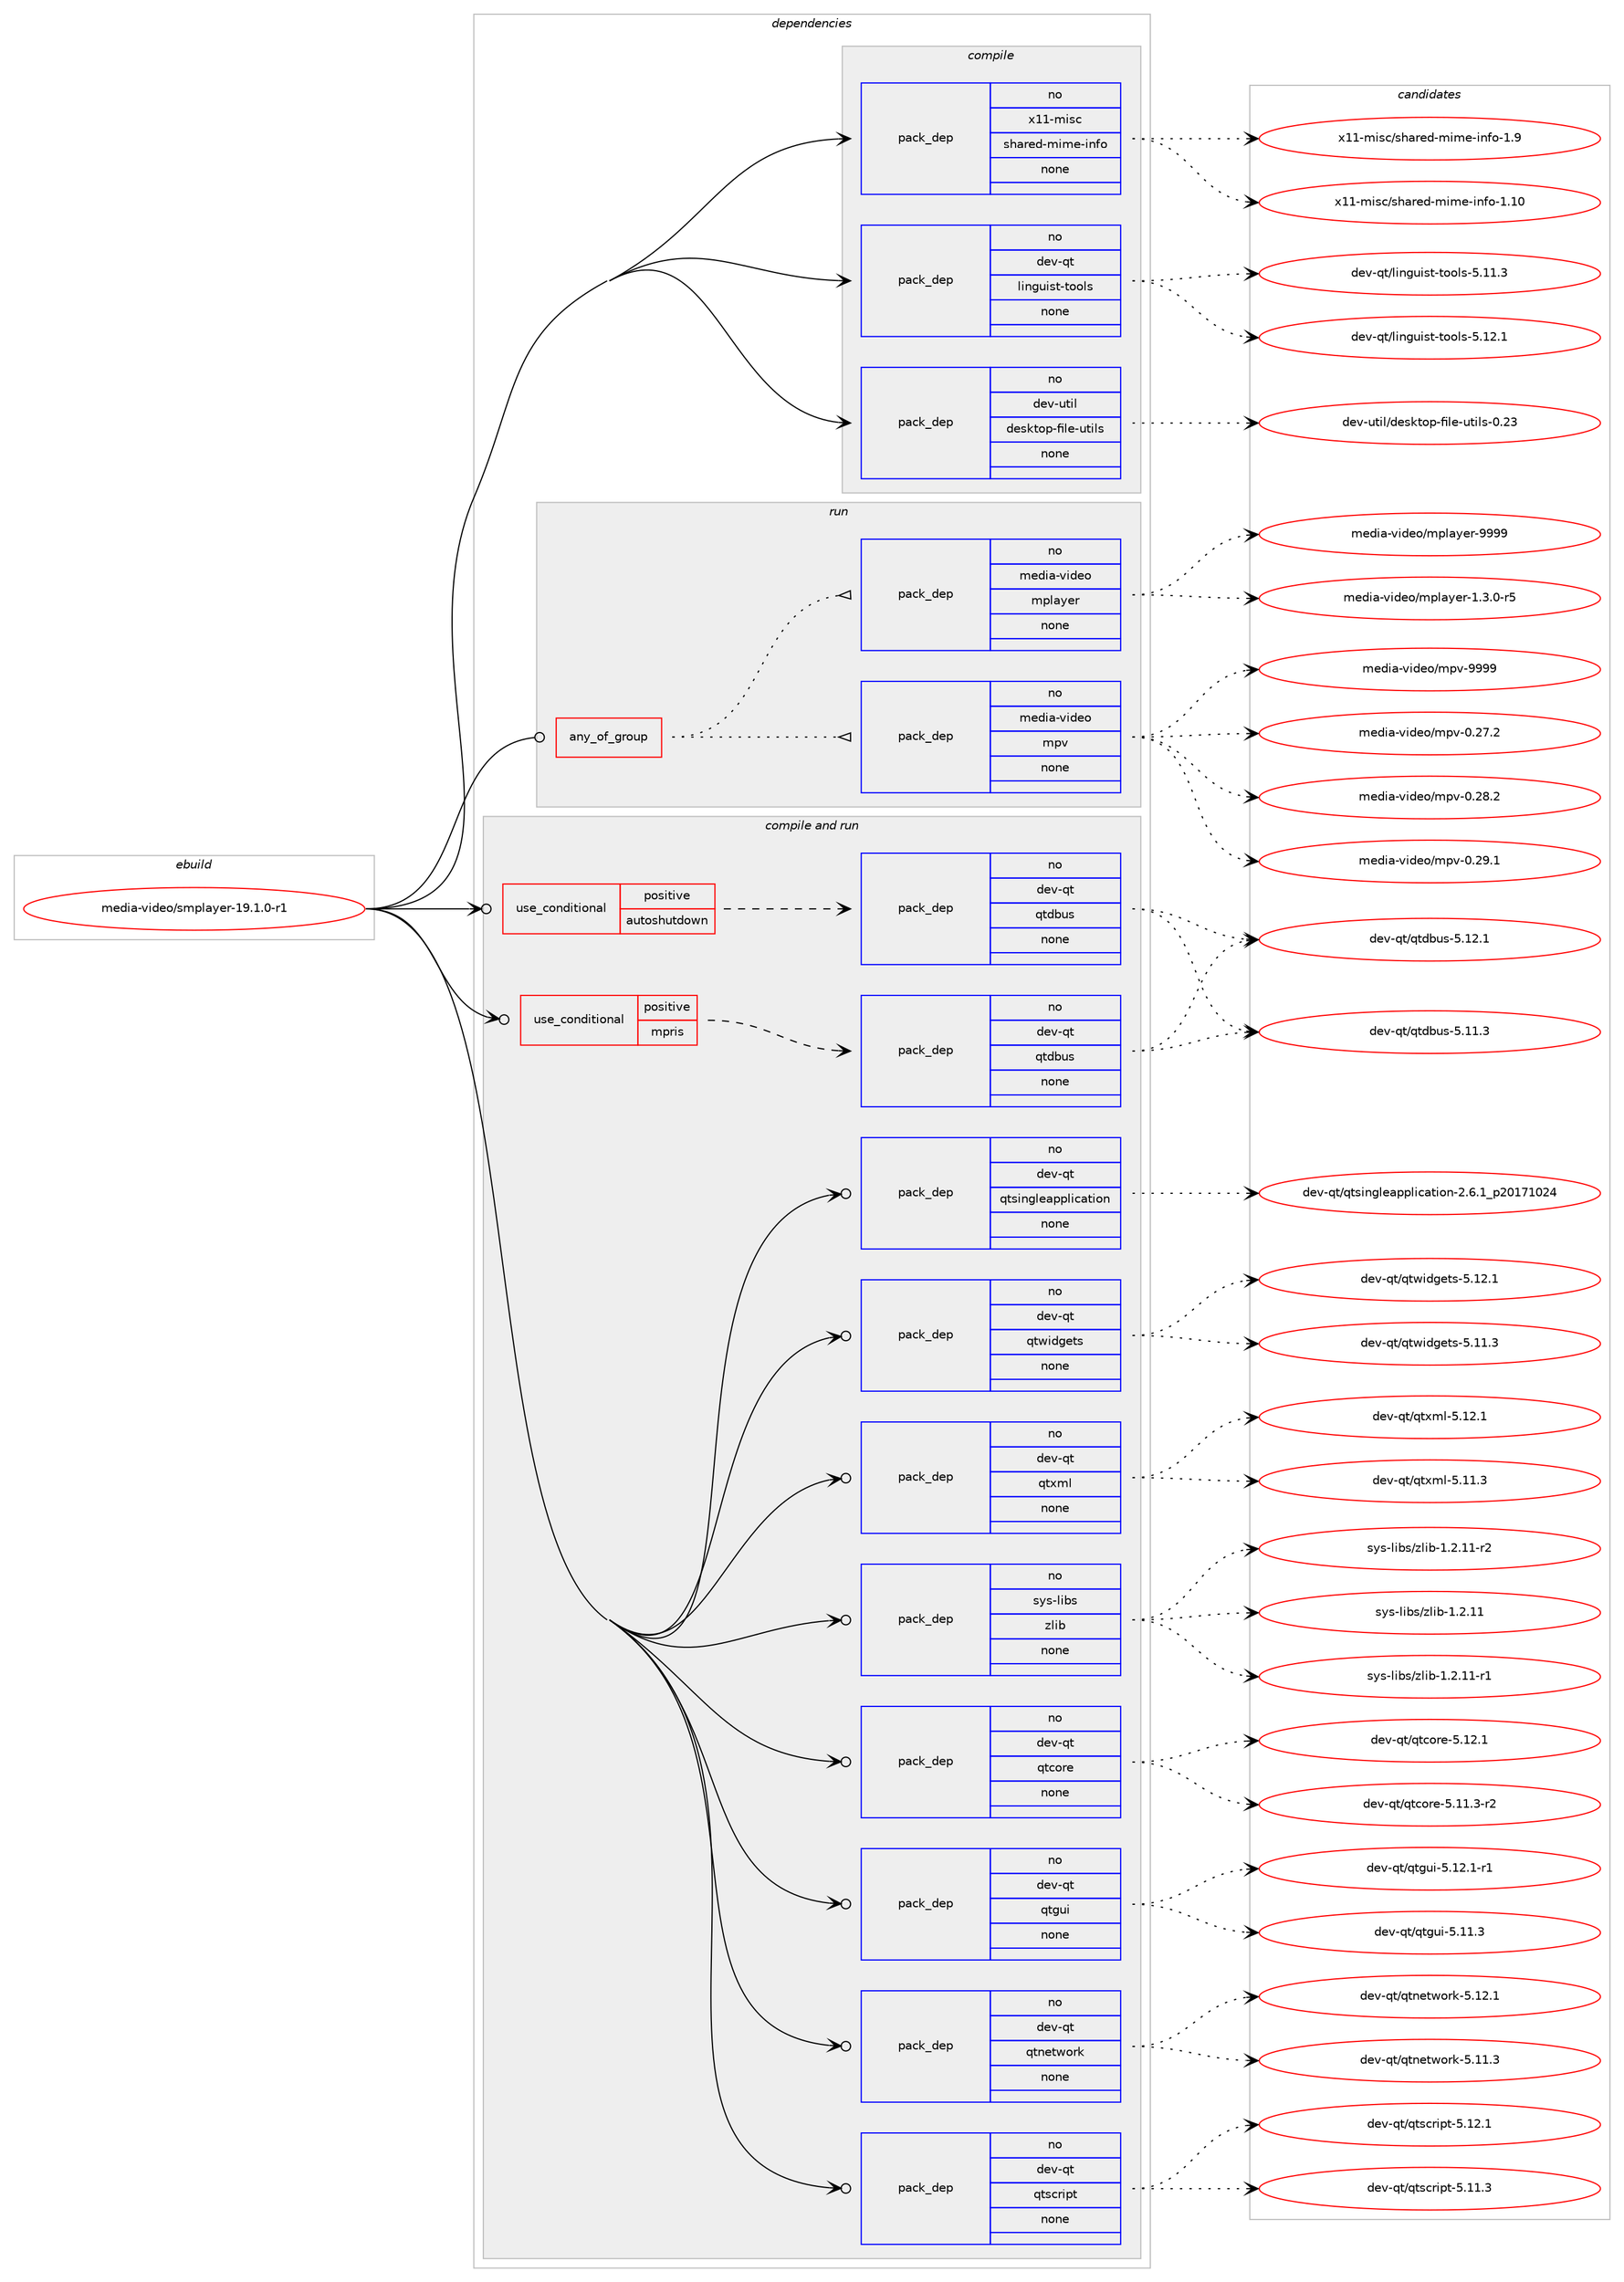 digraph prolog {

# *************
# Graph options
# *************

newrank=true;
concentrate=true;
compound=true;
graph [rankdir=LR,fontname=Helvetica,fontsize=10,ranksep=1.5];#, ranksep=2.5, nodesep=0.2];
edge  [arrowhead=vee];
node  [fontname=Helvetica,fontsize=10];

# **********
# The ebuild
# **********

subgraph cluster_leftcol {
color=gray;
rank=same;
label=<<i>ebuild</i>>;
id [label="media-video/smplayer-19.1.0-r1", color=red, width=4, href="../media-video/smplayer-19.1.0-r1.svg"];
}

# ****************
# The dependencies
# ****************

subgraph cluster_midcol {
color=gray;
label=<<i>dependencies</i>>;
subgraph cluster_compile {
fillcolor="#eeeeee";
style=filled;
label=<<i>compile</i>>;
subgraph pack1172665 {
dependency1640155 [label=<<TABLE BORDER="0" CELLBORDER="1" CELLSPACING="0" CELLPADDING="4" WIDTH="220"><TR><TD ROWSPAN="6" CELLPADDING="30">pack_dep</TD></TR><TR><TD WIDTH="110">no</TD></TR><TR><TD>dev-qt</TD></TR><TR><TD>linguist-tools</TD></TR><TR><TD>none</TD></TR><TR><TD></TD></TR></TABLE>>, shape=none, color=blue];
}
id:e -> dependency1640155:w [weight=20,style="solid",arrowhead="vee"];
subgraph pack1172666 {
dependency1640156 [label=<<TABLE BORDER="0" CELLBORDER="1" CELLSPACING="0" CELLPADDING="4" WIDTH="220"><TR><TD ROWSPAN="6" CELLPADDING="30">pack_dep</TD></TR><TR><TD WIDTH="110">no</TD></TR><TR><TD>dev-util</TD></TR><TR><TD>desktop-file-utils</TD></TR><TR><TD>none</TD></TR><TR><TD></TD></TR></TABLE>>, shape=none, color=blue];
}
id:e -> dependency1640156:w [weight=20,style="solid",arrowhead="vee"];
subgraph pack1172667 {
dependency1640157 [label=<<TABLE BORDER="0" CELLBORDER="1" CELLSPACING="0" CELLPADDING="4" WIDTH="220"><TR><TD ROWSPAN="6" CELLPADDING="30">pack_dep</TD></TR><TR><TD WIDTH="110">no</TD></TR><TR><TD>x11-misc</TD></TR><TR><TD>shared-mime-info</TD></TR><TR><TD>none</TD></TR><TR><TD></TD></TR></TABLE>>, shape=none, color=blue];
}
id:e -> dependency1640157:w [weight=20,style="solid",arrowhead="vee"];
}
subgraph cluster_compileandrun {
fillcolor="#eeeeee";
style=filled;
label=<<i>compile and run</i>>;
subgraph cond441011 {
dependency1640158 [label=<<TABLE BORDER="0" CELLBORDER="1" CELLSPACING="0" CELLPADDING="4"><TR><TD ROWSPAN="3" CELLPADDING="10">use_conditional</TD></TR><TR><TD>positive</TD></TR><TR><TD>autoshutdown</TD></TR></TABLE>>, shape=none, color=red];
subgraph pack1172668 {
dependency1640159 [label=<<TABLE BORDER="0" CELLBORDER="1" CELLSPACING="0" CELLPADDING="4" WIDTH="220"><TR><TD ROWSPAN="6" CELLPADDING="30">pack_dep</TD></TR><TR><TD WIDTH="110">no</TD></TR><TR><TD>dev-qt</TD></TR><TR><TD>qtdbus</TD></TR><TR><TD>none</TD></TR><TR><TD></TD></TR></TABLE>>, shape=none, color=blue];
}
dependency1640158:e -> dependency1640159:w [weight=20,style="dashed",arrowhead="vee"];
}
id:e -> dependency1640158:w [weight=20,style="solid",arrowhead="odotvee"];
subgraph cond441012 {
dependency1640160 [label=<<TABLE BORDER="0" CELLBORDER="1" CELLSPACING="0" CELLPADDING="4"><TR><TD ROWSPAN="3" CELLPADDING="10">use_conditional</TD></TR><TR><TD>positive</TD></TR><TR><TD>mpris</TD></TR></TABLE>>, shape=none, color=red];
subgraph pack1172669 {
dependency1640161 [label=<<TABLE BORDER="0" CELLBORDER="1" CELLSPACING="0" CELLPADDING="4" WIDTH="220"><TR><TD ROWSPAN="6" CELLPADDING="30">pack_dep</TD></TR><TR><TD WIDTH="110">no</TD></TR><TR><TD>dev-qt</TD></TR><TR><TD>qtdbus</TD></TR><TR><TD>none</TD></TR><TR><TD></TD></TR></TABLE>>, shape=none, color=blue];
}
dependency1640160:e -> dependency1640161:w [weight=20,style="dashed",arrowhead="vee"];
}
id:e -> dependency1640160:w [weight=20,style="solid",arrowhead="odotvee"];
subgraph pack1172670 {
dependency1640162 [label=<<TABLE BORDER="0" CELLBORDER="1" CELLSPACING="0" CELLPADDING="4" WIDTH="220"><TR><TD ROWSPAN="6" CELLPADDING="30">pack_dep</TD></TR><TR><TD WIDTH="110">no</TD></TR><TR><TD>dev-qt</TD></TR><TR><TD>qtcore</TD></TR><TR><TD>none</TD></TR><TR><TD></TD></TR></TABLE>>, shape=none, color=blue];
}
id:e -> dependency1640162:w [weight=20,style="solid",arrowhead="odotvee"];
subgraph pack1172671 {
dependency1640163 [label=<<TABLE BORDER="0" CELLBORDER="1" CELLSPACING="0" CELLPADDING="4" WIDTH="220"><TR><TD ROWSPAN="6" CELLPADDING="30">pack_dep</TD></TR><TR><TD WIDTH="110">no</TD></TR><TR><TD>dev-qt</TD></TR><TR><TD>qtgui</TD></TR><TR><TD>none</TD></TR><TR><TD></TD></TR></TABLE>>, shape=none, color=blue];
}
id:e -> dependency1640163:w [weight=20,style="solid",arrowhead="odotvee"];
subgraph pack1172672 {
dependency1640164 [label=<<TABLE BORDER="0" CELLBORDER="1" CELLSPACING="0" CELLPADDING="4" WIDTH="220"><TR><TD ROWSPAN="6" CELLPADDING="30">pack_dep</TD></TR><TR><TD WIDTH="110">no</TD></TR><TR><TD>dev-qt</TD></TR><TR><TD>qtnetwork</TD></TR><TR><TD>none</TD></TR><TR><TD></TD></TR></TABLE>>, shape=none, color=blue];
}
id:e -> dependency1640164:w [weight=20,style="solid",arrowhead="odotvee"];
subgraph pack1172673 {
dependency1640165 [label=<<TABLE BORDER="0" CELLBORDER="1" CELLSPACING="0" CELLPADDING="4" WIDTH="220"><TR><TD ROWSPAN="6" CELLPADDING="30">pack_dep</TD></TR><TR><TD WIDTH="110">no</TD></TR><TR><TD>dev-qt</TD></TR><TR><TD>qtscript</TD></TR><TR><TD>none</TD></TR><TR><TD></TD></TR></TABLE>>, shape=none, color=blue];
}
id:e -> dependency1640165:w [weight=20,style="solid",arrowhead="odotvee"];
subgraph pack1172674 {
dependency1640166 [label=<<TABLE BORDER="0" CELLBORDER="1" CELLSPACING="0" CELLPADDING="4" WIDTH="220"><TR><TD ROWSPAN="6" CELLPADDING="30">pack_dep</TD></TR><TR><TD WIDTH="110">no</TD></TR><TR><TD>dev-qt</TD></TR><TR><TD>qtsingleapplication</TD></TR><TR><TD>none</TD></TR><TR><TD></TD></TR></TABLE>>, shape=none, color=blue];
}
id:e -> dependency1640166:w [weight=20,style="solid",arrowhead="odotvee"];
subgraph pack1172675 {
dependency1640167 [label=<<TABLE BORDER="0" CELLBORDER="1" CELLSPACING="0" CELLPADDING="4" WIDTH="220"><TR><TD ROWSPAN="6" CELLPADDING="30">pack_dep</TD></TR><TR><TD WIDTH="110">no</TD></TR><TR><TD>dev-qt</TD></TR><TR><TD>qtwidgets</TD></TR><TR><TD>none</TD></TR><TR><TD></TD></TR></TABLE>>, shape=none, color=blue];
}
id:e -> dependency1640167:w [weight=20,style="solid",arrowhead="odotvee"];
subgraph pack1172676 {
dependency1640168 [label=<<TABLE BORDER="0" CELLBORDER="1" CELLSPACING="0" CELLPADDING="4" WIDTH="220"><TR><TD ROWSPAN="6" CELLPADDING="30">pack_dep</TD></TR><TR><TD WIDTH="110">no</TD></TR><TR><TD>dev-qt</TD></TR><TR><TD>qtxml</TD></TR><TR><TD>none</TD></TR><TR><TD></TD></TR></TABLE>>, shape=none, color=blue];
}
id:e -> dependency1640168:w [weight=20,style="solid",arrowhead="odotvee"];
subgraph pack1172677 {
dependency1640169 [label=<<TABLE BORDER="0" CELLBORDER="1" CELLSPACING="0" CELLPADDING="4" WIDTH="220"><TR><TD ROWSPAN="6" CELLPADDING="30">pack_dep</TD></TR><TR><TD WIDTH="110">no</TD></TR><TR><TD>sys-libs</TD></TR><TR><TD>zlib</TD></TR><TR><TD>none</TD></TR><TR><TD></TD></TR></TABLE>>, shape=none, color=blue];
}
id:e -> dependency1640169:w [weight=20,style="solid",arrowhead="odotvee"];
}
subgraph cluster_run {
fillcolor="#eeeeee";
style=filled;
label=<<i>run</i>>;
subgraph any25705 {
dependency1640170 [label=<<TABLE BORDER="0" CELLBORDER="1" CELLSPACING="0" CELLPADDING="4"><TR><TD CELLPADDING="10">any_of_group</TD></TR></TABLE>>, shape=none, color=red];subgraph pack1172678 {
dependency1640171 [label=<<TABLE BORDER="0" CELLBORDER="1" CELLSPACING="0" CELLPADDING="4" WIDTH="220"><TR><TD ROWSPAN="6" CELLPADDING="30">pack_dep</TD></TR><TR><TD WIDTH="110">no</TD></TR><TR><TD>media-video</TD></TR><TR><TD>mpv</TD></TR><TR><TD>none</TD></TR><TR><TD></TD></TR></TABLE>>, shape=none, color=blue];
}
dependency1640170:e -> dependency1640171:w [weight=20,style="dotted",arrowhead="oinv"];
subgraph pack1172679 {
dependency1640172 [label=<<TABLE BORDER="0" CELLBORDER="1" CELLSPACING="0" CELLPADDING="4" WIDTH="220"><TR><TD ROWSPAN="6" CELLPADDING="30">pack_dep</TD></TR><TR><TD WIDTH="110">no</TD></TR><TR><TD>media-video</TD></TR><TR><TD>mplayer</TD></TR><TR><TD>none</TD></TR><TR><TD></TD></TR></TABLE>>, shape=none, color=blue];
}
dependency1640170:e -> dependency1640172:w [weight=20,style="dotted",arrowhead="oinv"];
}
id:e -> dependency1640170:w [weight=20,style="solid",arrowhead="odot"];
}
}

# **************
# The candidates
# **************

subgraph cluster_choices {
rank=same;
color=gray;
label=<<i>candidates</i>>;

subgraph choice1172665 {
color=black;
nodesep=1;
choice10010111845113116471081051101031171051151164511611111110811545534649494651 [label="dev-qt/linguist-tools-5.11.3", color=red, width=4,href="../dev-qt/linguist-tools-5.11.3.svg"];
choice10010111845113116471081051101031171051151164511611111110811545534649504649 [label="dev-qt/linguist-tools-5.12.1", color=red, width=4,href="../dev-qt/linguist-tools-5.12.1.svg"];
dependency1640155:e -> choice10010111845113116471081051101031171051151164511611111110811545534649494651:w [style=dotted,weight="100"];
dependency1640155:e -> choice10010111845113116471081051101031171051151164511611111110811545534649504649:w [style=dotted,weight="100"];
}
subgraph choice1172666 {
color=black;
nodesep=1;
choice100101118451171161051084710010111510711611111245102105108101451171161051081154548465051 [label="dev-util/desktop-file-utils-0.23", color=red, width=4,href="../dev-util/desktop-file-utils-0.23.svg"];
dependency1640156:e -> choice100101118451171161051084710010111510711611111245102105108101451171161051081154548465051:w [style=dotted,weight="100"];
}
subgraph choice1172667 {
color=black;
nodesep=1;
choice12049494510910511599471151049711410110045109105109101451051101021114549464948 [label="x11-misc/shared-mime-info-1.10", color=red, width=4,href="../x11-misc/shared-mime-info-1.10.svg"];
choice120494945109105115994711510497114101100451091051091014510511010211145494657 [label="x11-misc/shared-mime-info-1.9", color=red, width=4,href="../x11-misc/shared-mime-info-1.9.svg"];
dependency1640157:e -> choice12049494510910511599471151049711410110045109105109101451051101021114549464948:w [style=dotted,weight="100"];
dependency1640157:e -> choice120494945109105115994711510497114101100451091051091014510511010211145494657:w [style=dotted,weight="100"];
}
subgraph choice1172668 {
color=black;
nodesep=1;
choice10010111845113116471131161009811711545534649494651 [label="dev-qt/qtdbus-5.11.3", color=red, width=4,href="../dev-qt/qtdbus-5.11.3.svg"];
choice10010111845113116471131161009811711545534649504649 [label="dev-qt/qtdbus-5.12.1", color=red, width=4,href="../dev-qt/qtdbus-5.12.1.svg"];
dependency1640159:e -> choice10010111845113116471131161009811711545534649494651:w [style=dotted,weight="100"];
dependency1640159:e -> choice10010111845113116471131161009811711545534649504649:w [style=dotted,weight="100"];
}
subgraph choice1172669 {
color=black;
nodesep=1;
choice10010111845113116471131161009811711545534649494651 [label="dev-qt/qtdbus-5.11.3", color=red, width=4,href="../dev-qt/qtdbus-5.11.3.svg"];
choice10010111845113116471131161009811711545534649504649 [label="dev-qt/qtdbus-5.12.1", color=red, width=4,href="../dev-qt/qtdbus-5.12.1.svg"];
dependency1640161:e -> choice10010111845113116471131161009811711545534649494651:w [style=dotted,weight="100"];
dependency1640161:e -> choice10010111845113116471131161009811711545534649504649:w [style=dotted,weight="100"];
}
subgraph choice1172670 {
color=black;
nodesep=1;
choice100101118451131164711311699111114101455346494946514511450 [label="dev-qt/qtcore-5.11.3-r2", color=red, width=4,href="../dev-qt/qtcore-5.11.3-r2.svg"];
choice10010111845113116471131169911111410145534649504649 [label="dev-qt/qtcore-5.12.1", color=red, width=4,href="../dev-qt/qtcore-5.12.1.svg"];
dependency1640162:e -> choice100101118451131164711311699111114101455346494946514511450:w [style=dotted,weight="100"];
dependency1640162:e -> choice10010111845113116471131169911111410145534649504649:w [style=dotted,weight="100"];
}
subgraph choice1172671 {
color=black;
nodesep=1;
choice100101118451131164711311610311710545534649494651 [label="dev-qt/qtgui-5.11.3", color=red, width=4,href="../dev-qt/qtgui-5.11.3.svg"];
choice1001011184511311647113116103117105455346495046494511449 [label="dev-qt/qtgui-5.12.1-r1", color=red, width=4,href="../dev-qt/qtgui-5.12.1-r1.svg"];
dependency1640163:e -> choice100101118451131164711311610311710545534649494651:w [style=dotted,weight="100"];
dependency1640163:e -> choice1001011184511311647113116103117105455346495046494511449:w [style=dotted,weight="100"];
}
subgraph choice1172672 {
color=black;
nodesep=1;
choice100101118451131164711311611010111611911111410745534649494651 [label="dev-qt/qtnetwork-5.11.3", color=red, width=4,href="../dev-qt/qtnetwork-5.11.3.svg"];
choice100101118451131164711311611010111611911111410745534649504649 [label="dev-qt/qtnetwork-5.12.1", color=red, width=4,href="../dev-qt/qtnetwork-5.12.1.svg"];
dependency1640164:e -> choice100101118451131164711311611010111611911111410745534649494651:w [style=dotted,weight="100"];
dependency1640164:e -> choice100101118451131164711311611010111611911111410745534649504649:w [style=dotted,weight="100"];
}
subgraph choice1172673 {
color=black;
nodesep=1;
choice10010111845113116471131161159911410511211645534649494651 [label="dev-qt/qtscript-5.11.3", color=red, width=4,href="../dev-qt/qtscript-5.11.3.svg"];
choice10010111845113116471131161159911410511211645534649504649 [label="dev-qt/qtscript-5.12.1", color=red, width=4,href="../dev-qt/qtscript-5.12.1.svg"];
dependency1640165:e -> choice10010111845113116471131161159911410511211645534649494651:w [style=dotted,weight="100"];
dependency1640165:e -> choice10010111845113116471131161159911410511211645534649504649:w [style=dotted,weight="100"];
}
subgraph choice1172674 {
color=black;
nodesep=1;
choice1001011184511311647113116115105110103108101971121121081059997116105111110455046544649951125048495549485052 [label="dev-qt/qtsingleapplication-2.6.1_p20171024", color=red, width=4,href="../dev-qt/qtsingleapplication-2.6.1_p20171024.svg"];
dependency1640166:e -> choice1001011184511311647113116115105110103108101971121121081059997116105111110455046544649951125048495549485052:w [style=dotted,weight="100"];
}
subgraph choice1172675 {
color=black;
nodesep=1;
choice100101118451131164711311611910510010310111611545534649494651 [label="dev-qt/qtwidgets-5.11.3", color=red, width=4,href="../dev-qt/qtwidgets-5.11.3.svg"];
choice100101118451131164711311611910510010310111611545534649504649 [label="dev-qt/qtwidgets-5.12.1", color=red, width=4,href="../dev-qt/qtwidgets-5.12.1.svg"];
dependency1640167:e -> choice100101118451131164711311611910510010310111611545534649494651:w [style=dotted,weight="100"];
dependency1640167:e -> choice100101118451131164711311611910510010310111611545534649504649:w [style=dotted,weight="100"];
}
subgraph choice1172676 {
color=black;
nodesep=1;
choice100101118451131164711311612010910845534649494651 [label="dev-qt/qtxml-5.11.3", color=red, width=4,href="../dev-qt/qtxml-5.11.3.svg"];
choice100101118451131164711311612010910845534649504649 [label="dev-qt/qtxml-5.12.1", color=red, width=4,href="../dev-qt/qtxml-5.12.1.svg"];
dependency1640168:e -> choice100101118451131164711311612010910845534649494651:w [style=dotted,weight="100"];
dependency1640168:e -> choice100101118451131164711311612010910845534649504649:w [style=dotted,weight="100"];
}
subgraph choice1172677 {
color=black;
nodesep=1;
choice1151211154510810598115471221081059845494650464949 [label="sys-libs/zlib-1.2.11", color=red, width=4,href="../sys-libs/zlib-1.2.11.svg"];
choice11512111545108105981154712210810598454946504649494511449 [label="sys-libs/zlib-1.2.11-r1", color=red, width=4,href="../sys-libs/zlib-1.2.11-r1.svg"];
choice11512111545108105981154712210810598454946504649494511450 [label="sys-libs/zlib-1.2.11-r2", color=red, width=4,href="../sys-libs/zlib-1.2.11-r2.svg"];
dependency1640169:e -> choice1151211154510810598115471221081059845494650464949:w [style=dotted,weight="100"];
dependency1640169:e -> choice11512111545108105981154712210810598454946504649494511449:w [style=dotted,weight="100"];
dependency1640169:e -> choice11512111545108105981154712210810598454946504649494511450:w [style=dotted,weight="100"];
}
subgraph choice1172678 {
color=black;
nodesep=1;
choice10910110010597451181051001011114710911211845484650554650 [label="media-video/mpv-0.27.2", color=red, width=4,href="../media-video/mpv-0.27.2.svg"];
choice10910110010597451181051001011114710911211845484650564650 [label="media-video/mpv-0.28.2", color=red, width=4,href="../media-video/mpv-0.28.2.svg"];
choice10910110010597451181051001011114710911211845484650574649 [label="media-video/mpv-0.29.1", color=red, width=4,href="../media-video/mpv-0.29.1.svg"];
choice1091011001059745118105100101111471091121184557575757 [label="media-video/mpv-9999", color=red, width=4,href="../media-video/mpv-9999.svg"];
dependency1640171:e -> choice10910110010597451181051001011114710911211845484650554650:w [style=dotted,weight="100"];
dependency1640171:e -> choice10910110010597451181051001011114710911211845484650564650:w [style=dotted,weight="100"];
dependency1640171:e -> choice10910110010597451181051001011114710911211845484650574649:w [style=dotted,weight="100"];
dependency1640171:e -> choice1091011001059745118105100101111471091121184557575757:w [style=dotted,weight="100"];
}
subgraph choice1172679 {
color=black;
nodesep=1;
choice109101100105974511810510010111147109112108971211011144549465146484511453 [label="media-video/mplayer-1.3.0-r5", color=red, width=4,href="../media-video/mplayer-1.3.0-r5.svg"];
choice109101100105974511810510010111147109112108971211011144557575757 [label="media-video/mplayer-9999", color=red, width=4,href="../media-video/mplayer-9999.svg"];
dependency1640172:e -> choice109101100105974511810510010111147109112108971211011144549465146484511453:w [style=dotted,weight="100"];
dependency1640172:e -> choice109101100105974511810510010111147109112108971211011144557575757:w [style=dotted,weight="100"];
}
}

}
